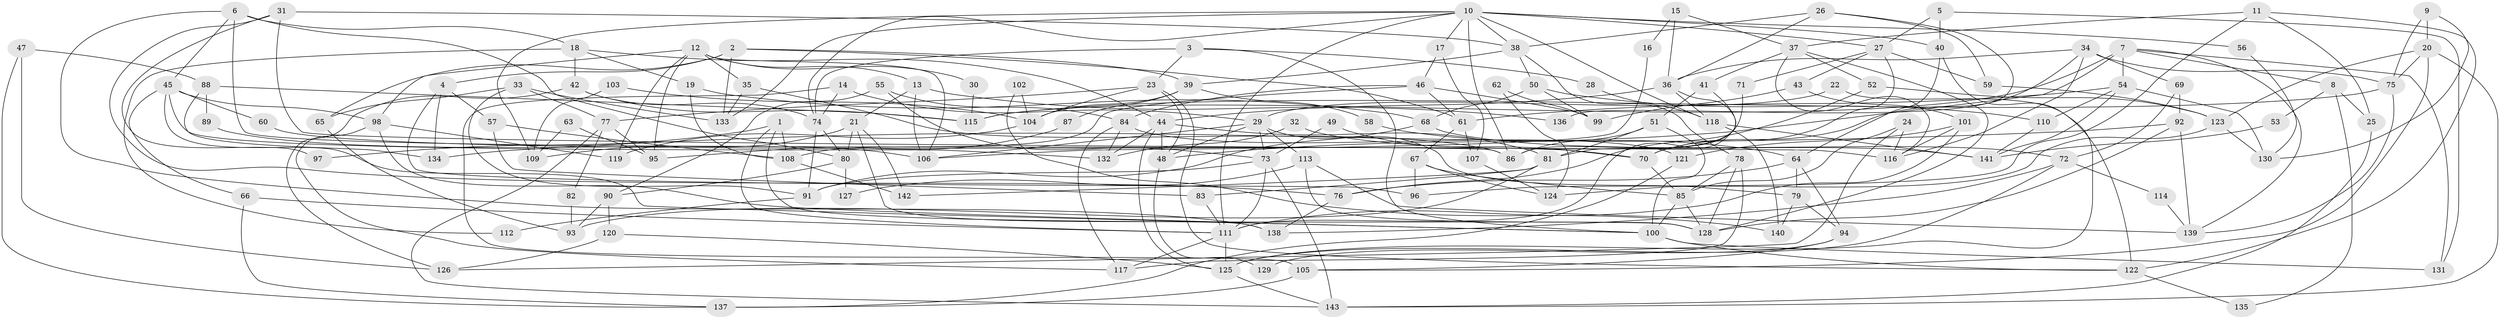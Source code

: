 // coarse degree distribution, {3: 0.06976744186046512, 9: 0.046511627906976744, 5: 0.13953488372093023, 8: 0.18604651162790697, 15: 0.023255813953488372, 6: 0.23255813953488372, 12: 0.023255813953488372, 10: 0.046511627906976744, 4: 0.046511627906976744, 14: 0.046511627906976744, 7: 0.13953488372093023}
// Generated by graph-tools (version 1.1) at 2025/37/03/04/25 23:37:12]
// undirected, 143 vertices, 286 edges
graph export_dot {
  node [color=gray90,style=filled];
  1;
  2;
  3;
  4;
  5;
  6;
  7;
  8;
  9;
  10;
  11;
  12;
  13;
  14;
  15;
  16;
  17;
  18;
  19;
  20;
  21;
  22;
  23;
  24;
  25;
  26;
  27;
  28;
  29;
  30;
  31;
  32;
  33;
  34;
  35;
  36;
  37;
  38;
  39;
  40;
  41;
  42;
  43;
  44;
  45;
  46;
  47;
  48;
  49;
  50;
  51;
  52;
  53;
  54;
  55;
  56;
  57;
  58;
  59;
  60;
  61;
  62;
  63;
  64;
  65;
  66;
  67;
  68;
  69;
  70;
  71;
  72;
  73;
  74;
  75;
  76;
  77;
  78;
  79;
  80;
  81;
  82;
  83;
  84;
  85;
  86;
  87;
  88;
  89;
  90;
  91;
  92;
  93;
  94;
  95;
  96;
  97;
  98;
  99;
  100;
  101;
  102;
  103;
  104;
  105;
  106;
  107;
  108;
  109;
  110;
  111;
  112;
  113;
  114;
  115;
  116;
  117;
  118;
  119;
  120;
  121;
  122;
  123;
  124;
  125;
  126;
  127;
  128;
  129;
  130;
  131;
  132;
  133;
  134;
  135;
  136;
  137;
  138;
  139;
  140;
  141;
  142;
  143;
  1 -- 111;
  1 -- 128;
  1 -- 97;
  1 -- 108;
  2 -- 39;
  2 -- 133;
  2 -- 4;
  2 -- 61;
  2 -- 65;
  3 -- 74;
  3 -- 100;
  3 -- 23;
  3 -- 28;
  4 -- 134;
  4 -- 57;
  4 -- 96;
  5 -- 27;
  5 -- 40;
  5 -- 131;
  6 -- 45;
  6 -- 138;
  6 -- 18;
  6 -- 80;
  6 -- 86;
  7 -- 48;
  7 -- 54;
  7 -- 8;
  7 -- 115;
  7 -- 131;
  7 -- 139;
  8 -- 25;
  8 -- 53;
  8 -- 135;
  9 -- 130;
  9 -- 20;
  9 -- 75;
  10 -- 111;
  10 -- 86;
  10 -- 17;
  10 -- 27;
  10 -- 38;
  10 -- 40;
  10 -- 56;
  10 -- 74;
  10 -- 109;
  10 -- 118;
  10 -- 133;
  11 -- 37;
  11 -- 96;
  11 -- 25;
  11 -- 122;
  12 -- 13;
  12 -- 98;
  12 -- 30;
  12 -- 35;
  12 -- 95;
  12 -- 106;
  12 -- 119;
  13 -- 106;
  13 -- 21;
  13 -- 136;
  14 -- 105;
  14 -- 74;
  14 -- 29;
  15 -- 37;
  15 -- 36;
  15 -- 16;
  16 -- 106;
  17 -- 46;
  17 -- 107;
  18 -- 42;
  18 -- 19;
  18 -- 44;
  18 -- 112;
  19 -- 68;
  19 -- 108;
  20 -- 75;
  20 -- 143;
  20 -- 105;
  20 -- 123;
  21 -- 80;
  21 -- 138;
  21 -- 109;
  21 -- 142;
  22 -- 29;
  22 -- 122;
  23 -- 122;
  23 -- 48;
  23 -- 77;
  23 -- 104;
  24 -- 85;
  24 -- 116;
  24 -- 126;
  25 -- 143;
  26 -- 36;
  26 -- 38;
  26 -- 59;
  26 -- 136;
  27 -- 70;
  27 -- 43;
  27 -- 59;
  27 -- 71;
  28 -- 118;
  29 -- 48;
  29 -- 73;
  29 -- 79;
  29 -- 106;
  29 -- 113;
  30 -- 115;
  31 -- 116;
  31 -- 38;
  31 -- 76;
  31 -- 97;
  32 -- 141;
  32 -- 132;
  33 -- 77;
  33 -- 133;
  33 -- 65;
  33 -- 91;
  34 -- 75;
  34 -- 36;
  34 -- 69;
  34 -- 70;
  34 -- 116;
  35 -- 86;
  35 -- 133;
  36 -- 111;
  36 -- 44;
  36 -- 118;
  37 -- 52;
  37 -- 116;
  37 -- 41;
  37 -- 128;
  38 -- 78;
  38 -- 39;
  38 -- 50;
  39 -- 104;
  39 -- 58;
  39 -- 87;
  40 -- 125;
  40 -- 64;
  41 -- 81;
  41 -- 51;
  42 -- 115;
  42 -- 126;
  42 -- 74;
  43 -- 99;
  43 -- 101;
  44 -- 81;
  44 -- 48;
  44 -- 125;
  44 -- 132;
  45 -- 98;
  45 -- 100;
  45 -- 60;
  45 -- 66;
  45 -- 132;
  46 -- 108;
  46 -- 61;
  46 -- 84;
  46 -- 99;
  47 -- 137;
  47 -- 126;
  47 -- 88;
  48 -- 129;
  49 -- 73;
  49 -- 70;
  50 -- 68;
  50 -- 99;
  50 -- 110;
  51 -- 81;
  51 -- 86;
  51 -- 100;
  52 -- 123;
  52 -- 76;
  53 -- 141;
  54 -- 141;
  54 -- 61;
  54 -- 110;
  54 -- 130;
  55 -- 84;
  55 -- 73;
  55 -- 90;
  56 -- 130;
  57 -- 108;
  57 -- 83;
  58 -- 64;
  59 -- 123;
  60 -- 70;
  61 -- 67;
  61 -- 107;
  62 -- 124;
  62 -- 99;
  63 -- 109;
  63 -- 95;
  64 -- 94;
  64 -- 76;
  64 -- 79;
  65 -- 93;
  66 -- 111;
  66 -- 137;
  67 -- 85;
  67 -- 124;
  67 -- 96;
  68 -- 72;
  68 -- 91;
  69 -- 92;
  69 -- 72;
  70 -- 85;
  71 -- 86;
  72 -- 125;
  72 -- 114;
  72 -- 138;
  73 -- 91;
  73 -- 111;
  73 -- 143;
  74 -- 80;
  74 -- 91;
  75 -- 139;
  75 -- 115;
  76 -- 138;
  77 -- 143;
  77 -- 82;
  77 -- 95;
  78 -- 85;
  78 -- 117;
  78 -- 128;
  79 -- 94;
  79 -- 140;
  80 -- 90;
  80 -- 127;
  81 -- 142;
  81 -- 93;
  81 -- 83;
  82 -- 93;
  83 -- 111;
  84 -- 132;
  84 -- 117;
  84 -- 121;
  85 -- 128;
  85 -- 100;
  87 -- 95;
  88 -- 115;
  88 -- 89;
  88 -- 134;
  89 -- 106;
  90 -- 93;
  90 -- 120;
  91 -- 112;
  92 -- 139;
  92 -- 128;
  92 -- 134;
  94 -- 105;
  94 -- 129;
  98 -- 117;
  98 -- 100;
  98 -- 119;
  100 -- 131;
  100 -- 122;
  101 -- 111;
  101 -- 116;
  101 -- 121;
  102 -- 140;
  102 -- 104;
  103 -- 104;
  103 -- 109;
  104 -- 119;
  105 -- 137;
  107 -- 124;
  108 -- 142;
  110 -- 141;
  111 -- 117;
  111 -- 125;
  113 -- 128;
  113 -- 127;
  113 -- 139;
  114 -- 139;
  118 -- 140;
  118 -- 141;
  120 -- 125;
  120 -- 126;
  121 -- 137;
  122 -- 135;
  123 -- 124;
  123 -- 130;
  125 -- 143;
}
